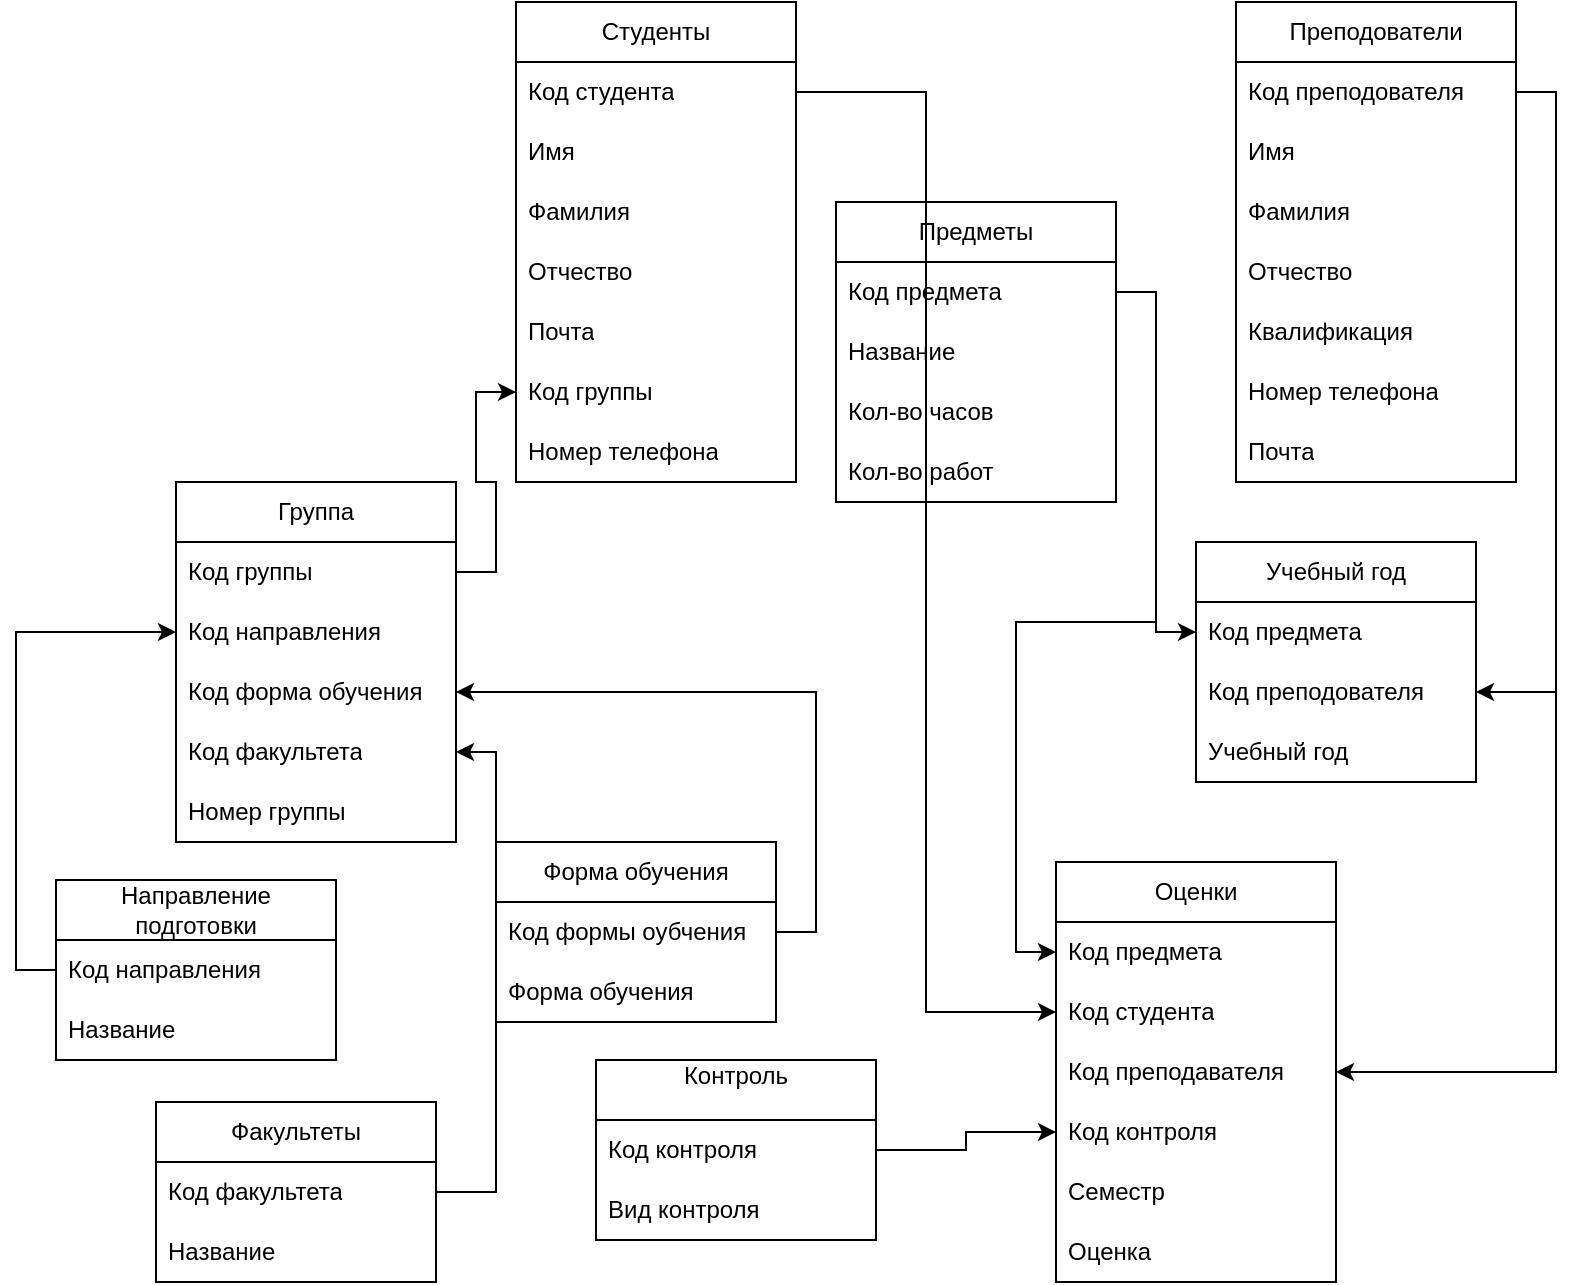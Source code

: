 <mxfile version="23.1.5" type="github">
  <diagram name="Страница — 1" id="KhfX4w6dHdzQ5DuQ-OHu">
    <mxGraphModel dx="2514" dy="902" grid="1" gridSize="10" guides="1" tooltips="1" connect="1" arrows="1" fold="1" page="1" pageScale="1" pageWidth="827" pageHeight="1169" math="0" shadow="0">
      <root>
        <mxCell id="0" />
        <mxCell id="1" parent="0" />
        <mxCell id="RtRxXjGeC-ad4y1X1mxg-2" value="Предметы" style="swimlane;fontStyle=0;childLayout=stackLayout;horizontal=1;startSize=30;horizontalStack=0;resizeParent=1;resizeParentMax=0;resizeLast=0;collapsible=1;marginBottom=0;whiteSpace=wrap;html=1;" vertex="1" parent="1">
          <mxGeometry x="410" y="110" width="140" height="150" as="geometry" />
        </mxCell>
        <mxCell id="RtRxXjGeC-ad4y1X1mxg-3" value="Код предмета" style="text;strokeColor=none;fillColor=none;align=left;verticalAlign=middle;spacingLeft=4;spacingRight=4;overflow=hidden;points=[[0,0.5],[1,0.5]];portConstraint=eastwest;rotatable=0;whiteSpace=wrap;html=1;" vertex="1" parent="RtRxXjGeC-ad4y1X1mxg-2">
          <mxGeometry y="30" width="140" height="30" as="geometry" />
        </mxCell>
        <mxCell id="RtRxXjGeC-ad4y1X1mxg-4" value="Название" style="text;strokeColor=none;fillColor=none;align=left;verticalAlign=middle;spacingLeft=4;spacingRight=4;overflow=hidden;points=[[0,0.5],[1,0.5]];portConstraint=eastwest;rotatable=0;whiteSpace=wrap;html=1;" vertex="1" parent="RtRxXjGeC-ad4y1X1mxg-2">
          <mxGeometry y="60" width="140" height="30" as="geometry" />
        </mxCell>
        <mxCell id="RtRxXjGeC-ad4y1X1mxg-5" value="Кол-во часов" style="text;strokeColor=none;fillColor=none;align=left;verticalAlign=middle;spacingLeft=4;spacingRight=4;overflow=hidden;points=[[0,0.5],[1,0.5]];portConstraint=eastwest;rotatable=0;whiteSpace=wrap;html=1;" vertex="1" parent="RtRxXjGeC-ad4y1X1mxg-2">
          <mxGeometry y="90" width="140" height="30" as="geometry" />
        </mxCell>
        <mxCell id="RtRxXjGeC-ad4y1X1mxg-6" value="Кол-во работ" style="text;strokeColor=none;fillColor=none;align=left;verticalAlign=middle;spacingLeft=4;spacingRight=4;overflow=hidden;points=[[0,0.5],[1,0.5]];portConstraint=eastwest;rotatable=0;whiteSpace=wrap;html=1;" vertex="1" parent="RtRxXjGeC-ad4y1X1mxg-2">
          <mxGeometry y="120" width="140" height="30" as="geometry" />
        </mxCell>
        <mxCell id="RtRxXjGeC-ad4y1X1mxg-8" value="Студенты" style="swimlane;fontStyle=0;childLayout=stackLayout;horizontal=1;startSize=30;horizontalStack=0;resizeParent=1;resizeParentMax=0;resizeLast=0;collapsible=1;marginBottom=0;whiteSpace=wrap;html=1;" vertex="1" parent="1">
          <mxGeometry x="250" y="10" width="140" height="240" as="geometry" />
        </mxCell>
        <mxCell id="RtRxXjGeC-ad4y1X1mxg-9" value="Код студента" style="text;strokeColor=none;fillColor=none;align=left;verticalAlign=middle;spacingLeft=4;spacingRight=4;overflow=hidden;points=[[0,0.5],[1,0.5]];portConstraint=eastwest;rotatable=0;whiteSpace=wrap;html=1;" vertex="1" parent="RtRxXjGeC-ad4y1X1mxg-8">
          <mxGeometry y="30" width="140" height="30" as="geometry" />
        </mxCell>
        <mxCell id="RtRxXjGeC-ad4y1X1mxg-10" value="Имя&lt;span style=&quot;white-space: pre;&quot;&gt;&#x9;&lt;/span&gt;" style="text;strokeColor=none;fillColor=none;align=left;verticalAlign=middle;spacingLeft=4;spacingRight=4;overflow=hidden;points=[[0,0.5],[1,0.5]];portConstraint=eastwest;rotatable=0;whiteSpace=wrap;html=1;" vertex="1" parent="RtRxXjGeC-ad4y1X1mxg-8">
          <mxGeometry y="60" width="140" height="30" as="geometry" />
        </mxCell>
        <mxCell id="RtRxXjGeC-ad4y1X1mxg-11" value="Фамилия" style="text;strokeColor=none;fillColor=none;align=left;verticalAlign=middle;spacingLeft=4;spacingRight=4;overflow=hidden;points=[[0,0.5],[1,0.5]];portConstraint=eastwest;rotatable=0;whiteSpace=wrap;html=1;" vertex="1" parent="RtRxXjGeC-ad4y1X1mxg-8">
          <mxGeometry y="90" width="140" height="30" as="geometry" />
        </mxCell>
        <mxCell id="RtRxXjGeC-ad4y1X1mxg-12" value="Отчество" style="text;strokeColor=none;fillColor=none;align=left;verticalAlign=middle;spacingLeft=4;spacingRight=4;overflow=hidden;points=[[0,0.5],[1,0.5]];portConstraint=eastwest;rotatable=0;whiteSpace=wrap;html=1;" vertex="1" parent="RtRxXjGeC-ad4y1X1mxg-8">
          <mxGeometry y="120" width="140" height="30" as="geometry" />
        </mxCell>
        <mxCell id="RtRxXjGeC-ad4y1X1mxg-15" value="Почта" style="text;strokeColor=none;fillColor=none;align=left;verticalAlign=middle;spacingLeft=4;spacingRight=4;overflow=hidden;points=[[0,0.5],[1,0.5]];portConstraint=eastwest;rotatable=0;whiteSpace=wrap;html=1;" vertex="1" parent="RtRxXjGeC-ad4y1X1mxg-8">
          <mxGeometry y="150" width="140" height="30" as="geometry" />
        </mxCell>
        <mxCell id="RtRxXjGeC-ad4y1X1mxg-13" value="Код группы" style="text;strokeColor=none;fillColor=none;align=left;verticalAlign=middle;spacingLeft=4;spacingRight=4;overflow=hidden;points=[[0,0.5],[1,0.5]];portConstraint=eastwest;rotatable=0;whiteSpace=wrap;html=1;" vertex="1" parent="RtRxXjGeC-ad4y1X1mxg-8">
          <mxGeometry y="180" width="140" height="30" as="geometry" />
        </mxCell>
        <mxCell id="RtRxXjGeC-ad4y1X1mxg-14" value="Номер телефона" style="text;strokeColor=none;fillColor=none;align=left;verticalAlign=middle;spacingLeft=4;spacingRight=4;overflow=hidden;points=[[0,0.5],[1,0.5]];portConstraint=eastwest;rotatable=0;whiteSpace=wrap;html=1;" vertex="1" parent="RtRxXjGeC-ad4y1X1mxg-8">
          <mxGeometry y="210" width="140" height="30" as="geometry" />
        </mxCell>
        <mxCell id="RtRxXjGeC-ad4y1X1mxg-18" value="Группа" style="swimlane;fontStyle=0;childLayout=stackLayout;horizontal=1;startSize=30;horizontalStack=0;resizeParent=1;resizeParentMax=0;resizeLast=0;collapsible=1;marginBottom=0;whiteSpace=wrap;html=1;" vertex="1" parent="1">
          <mxGeometry x="80" y="250" width="140" height="180" as="geometry" />
        </mxCell>
        <mxCell id="RtRxXjGeC-ad4y1X1mxg-19" value="Код группы" style="text;strokeColor=none;fillColor=none;align=left;verticalAlign=middle;spacingLeft=4;spacingRight=4;overflow=hidden;points=[[0,0.5],[1,0.5]];portConstraint=eastwest;rotatable=0;whiteSpace=wrap;html=1;" vertex="1" parent="RtRxXjGeC-ad4y1X1mxg-18">
          <mxGeometry y="30" width="140" height="30" as="geometry" />
        </mxCell>
        <mxCell id="RtRxXjGeC-ad4y1X1mxg-20" value="Код направления" style="text;strokeColor=none;fillColor=none;align=left;verticalAlign=middle;spacingLeft=4;spacingRight=4;overflow=hidden;points=[[0,0.5],[1,0.5]];portConstraint=eastwest;rotatable=0;whiteSpace=wrap;html=1;" vertex="1" parent="RtRxXjGeC-ad4y1X1mxg-18">
          <mxGeometry y="60" width="140" height="30" as="geometry" />
        </mxCell>
        <mxCell id="RtRxXjGeC-ad4y1X1mxg-22" value="Код форма обучения" style="text;strokeColor=none;fillColor=none;align=left;verticalAlign=middle;spacingLeft=4;spacingRight=4;overflow=hidden;points=[[0,0.5],[1,0.5]];portConstraint=eastwest;rotatable=0;whiteSpace=wrap;html=1;" vertex="1" parent="RtRxXjGeC-ad4y1X1mxg-18">
          <mxGeometry y="90" width="140" height="30" as="geometry" />
        </mxCell>
        <mxCell id="RtRxXjGeC-ad4y1X1mxg-23" value="Код факультета" style="text;strokeColor=none;fillColor=none;align=left;verticalAlign=middle;spacingLeft=4;spacingRight=4;overflow=hidden;points=[[0,0.5],[1,0.5]];portConstraint=eastwest;rotatable=0;whiteSpace=wrap;html=1;" vertex="1" parent="RtRxXjGeC-ad4y1X1mxg-18">
          <mxGeometry y="120" width="140" height="30" as="geometry" />
        </mxCell>
        <mxCell id="RtRxXjGeC-ad4y1X1mxg-21" value="Номер группы" style="text;strokeColor=none;fillColor=none;align=left;verticalAlign=middle;spacingLeft=4;spacingRight=4;overflow=hidden;points=[[0,0.5],[1,0.5]];portConstraint=eastwest;rotatable=0;whiteSpace=wrap;html=1;" vertex="1" parent="RtRxXjGeC-ad4y1X1mxg-18">
          <mxGeometry y="150" width="140" height="30" as="geometry" />
        </mxCell>
        <mxCell id="RtRxXjGeC-ad4y1X1mxg-24" value="Факультеты" style="swimlane;fontStyle=0;childLayout=stackLayout;horizontal=1;startSize=30;horizontalStack=0;resizeParent=1;resizeParentMax=0;resizeLast=0;collapsible=1;marginBottom=0;whiteSpace=wrap;html=1;" vertex="1" parent="1">
          <mxGeometry x="70" y="560" width="140" height="90" as="geometry" />
        </mxCell>
        <mxCell id="RtRxXjGeC-ad4y1X1mxg-25" value="Код факультета" style="text;strokeColor=none;fillColor=none;align=left;verticalAlign=middle;spacingLeft=4;spacingRight=4;overflow=hidden;points=[[0,0.5],[1,0.5]];portConstraint=eastwest;rotatable=0;whiteSpace=wrap;html=1;" vertex="1" parent="RtRxXjGeC-ad4y1X1mxg-24">
          <mxGeometry y="30" width="140" height="30" as="geometry" />
        </mxCell>
        <mxCell id="RtRxXjGeC-ad4y1X1mxg-26" value="Название" style="text;strokeColor=none;fillColor=none;align=left;verticalAlign=middle;spacingLeft=4;spacingRight=4;overflow=hidden;points=[[0,0.5],[1,0.5]];portConstraint=eastwest;rotatable=0;whiteSpace=wrap;html=1;" vertex="1" parent="RtRxXjGeC-ad4y1X1mxg-24">
          <mxGeometry y="60" width="140" height="30" as="geometry" />
        </mxCell>
        <mxCell id="RtRxXjGeC-ad4y1X1mxg-28" value="Форма обучения" style="swimlane;fontStyle=0;childLayout=stackLayout;horizontal=1;startSize=30;horizontalStack=0;resizeParent=1;resizeParentMax=0;resizeLast=0;collapsible=1;marginBottom=0;whiteSpace=wrap;html=1;" vertex="1" parent="1">
          <mxGeometry x="240" y="430" width="140" height="90" as="geometry" />
        </mxCell>
        <mxCell id="RtRxXjGeC-ad4y1X1mxg-29" value="Код формы оубчения" style="text;strokeColor=none;fillColor=none;align=left;verticalAlign=middle;spacingLeft=4;spacingRight=4;overflow=hidden;points=[[0,0.5],[1,0.5]];portConstraint=eastwest;rotatable=0;whiteSpace=wrap;html=1;" vertex="1" parent="RtRxXjGeC-ad4y1X1mxg-28">
          <mxGeometry y="30" width="140" height="30" as="geometry" />
        </mxCell>
        <mxCell id="RtRxXjGeC-ad4y1X1mxg-30" value="Форма обучения" style="text;strokeColor=none;fillColor=none;align=left;verticalAlign=middle;spacingLeft=4;spacingRight=4;overflow=hidden;points=[[0,0.5],[1,0.5]];portConstraint=eastwest;rotatable=0;whiteSpace=wrap;html=1;" vertex="1" parent="RtRxXjGeC-ad4y1X1mxg-28">
          <mxGeometry y="60" width="140" height="30" as="geometry" />
        </mxCell>
        <mxCell id="RtRxXjGeC-ad4y1X1mxg-32" value="Направление подготовки" style="swimlane;fontStyle=0;childLayout=stackLayout;horizontal=1;startSize=30;horizontalStack=0;resizeParent=1;resizeParentMax=0;resizeLast=0;collapsible=1;marginBottom=0;whiteSpace=wrap;html=1;" vertex="1" parent="1">
          <mxGeometry x="20" y="449" width="140" height="90" as="geometry" />
        </mxCell>
        <mxCell id="RtRxXjGeC-ad4y1X1mxg-33" value="Код направления" style="text;strokeColor=none;fillColor=none;align=left;verticalAlign=middle;spacingLeft=4;spacingRight=4;overflow=hidden;points=[[0,0.5],[1,0.5]];portConstraint=eastwest;rotatable=0;whiteSpace=wrap;html=1;" vertex="1" parent="RtRxXjGeC-ad4y1X1mxg-32">
          <mxGeometry y="30" width="140" height="30" as="geometry" />
        </mxCell>
        <mxCell id="RtRxXjGeC-ad4y1X1mxg-34" value="Название" style="text;strokeColor=none;fillColor=none;align=left;verticalAlign=middle;spacingLeft=4;spacingRight=4;overflow=hidden;points=[[0,0.5],[1,0.5]];portConstraint=eastwest;rotatable=0;whiteSpace=wrap;html=1;" vertex="1" parent="RtRxXjGeC-ad4y1X1mxg-32">
          <mxGeometry y="60" width="140" height="30" as="geometry" />
        </mxCell>
        <mxCell id="RtRxXjGeC-ad4y1X1mxg-40" value="Преподователи" style="swimlane;fontStyle=0;childLayout=stackLayout;horizontal=1;startSize=30;horizontalStack=0;resizeParent=1;resizeParentMax=0;resizeLast=0;collapsible=1;marginBottom=0;whiteSpace=wrap;html=1;" vertex="1" parent="1">
          <mxGeometry x="610" y="10" width="140" height="240" as="geometry" />
        </mxCell>
        <mxCell id="RtRxXjGeC-ad4y1X1mxg-41" value="Код преподователя" style="text;strokeColor=none;fillColor=none;align=left;verticalAlign=middle;spacingLeft=4;spacingRight=4;overflow=hidden;points=[[0,0.5],[1,0.5]];portConstraint=eastwest;rotatable=0;whiteSpace=wrap;html=1;" vertex="1" parent="RtRxXjGeC-ad4y1X1mxg-40">
          <mxGeometry y="30" width="140" height="30" as="geometry" />
        </mxCell>
        <mxCell id="RtRxXjGeC-ad4y1X1mxg-42" value="Имя&lt;span style=&quot;white-space: pre;&quot;&gt;&#x9;&lt;/span&gt;" style="text;strokeColor=none;fillColor=none;align=left;verticalAlign=middle;spacingLeft=4;spacingRight=4;overflow=hidden;points=[[0,0.5],[1,0.5]];portConstraint=eastwest;rotatable=0;whiteSpace=wrap;html=1;" vertex="1" parent="RtRxXjGeC-ad4y1X1mxg-40">
          <mxGeometry y="60" width="140" height="30" as="geometry" />
        </mxCell>
        <mxCell id="RtRxXjGeC-ad4y1X1mxg-43" value="Фамилия" style="text;strokeColor=none;fillColor=none;align=left;verticalAlign=middle;spacingLeft=4;spacingRight=4;overflow=hidden;points=[[0,0.5],[1,0.5]];portConstraint=eastwest;rotatable=0;whiteSpace=wrap;html=1;" vertex="1" parent="RtRxXjGeC-ad4y1X1mxg-40">
          <mxGeometry y="90" width="140" height="30" as="geometry" />
        </mxCell>
        <mxCell id="RtRxXjGeC-ad4y1X1mxg-44" value="Отчество" style="text;strokeColor=none;fillColor=none;align=left;verticalAlign=middle;spacingLeft=4;spacingRight=4;overflow=hidden;points=[[0,0.5],[1,0.5]];portConstraint=eastwest;rotatable=0;whiteSpace=wrap;html=1;" vertex="1" parent="RtRxXjGeC-ad4y1X1mxg-40">
          <mxGeometry y="120" width="140" height="30" as="geometry" />
        </mxCell>
        <mxCell id="RtRxXjGeC-ad4y1X1mxg-45" value="Квалификация" style="text;strokeColor=none;fillColor=none;align=left;verticalAlign=middle;spacingLeft=4;spacingRight=4;overflow=hidden;points=[[0,0.5],[1,0.5]];portConstraint=eastwest;rotatable=0;whiteSpace=wrap;html=1;" vertex="1" parent="RtRxXjGeC-ad4y1X1mxg-40">
          <mxGeometry y="150" width="140" height="30" as="geometry" />
        </mxCell>
        <mxCell id="RtRxXjGeC-ad4y1X1mxg-46" value="Номер телефона" style="text;strokeColor=none;fillColor=none;align=left;verticalAlign=middle;spacingLeft=4;spacingRight=4;overflow=hidden;points=[[0,0.5],[1,0.5]];portConstraint=eastwest;rotatable=0;whiteSpace=wrap;html=1;" vertex="1" parent="RtRxXjGeC-ad4y1X1mxg-40">
          <mxGeometry y="180" width="140" height="30" as="geometry" />
        </mxCell>
        <mxCell id="RtRxXjGeC-ad4y1X1mxg-47" value="Почта" style="text;strokeColor=none;fillColor=none;align=left;verticalAlign=middle;spacingLeft=4;spacingRight=4;overflow=hidden;points=[[0,0.5],[1,0.5]];portConstraint=eastwest;rotatable=0;whiteSpace=wrap;html=1;" vertex="1" parent="RtRxXjGeC-ad4y1X1mxg-40">
          <mxGeometry y="210" width="140" height="30" as="geometry" />
        </mxCell>
        <mxCell id="RtRxXjGeC-ad4y1X1mxg-48" value="Контроль&lt;div&gt;&lt;br/&gt;&lt;/div&gt;" style="swimlane;fontStyle=0;childLayout=stackLayout;horizontal=1;startSize=30;horizontalStack=0;resizeParent=1;resizeParentMax=0;resizeLast=0;collapsible=1;marginBottom=0;whiteSpace=wrap;html=1;" vertex="1" parent="1">
          <mxGeometry x="290" y="539" width="140" height="90" as="geometry" />
        </mxCell>
        <mxCell id="RtRxXjGeC-ad4y1X1mxg-49" value="Код контроля" style="text;strokeColor=none;fillColor=none;align=left;verticalAlign=middle;spacingLeft=4;spacingRight=4;overflow=hidden;points=[[0,0.5],[1,0.5]];portConstraint=eastwest;rotatable=0;whiteSpace=wrap;html=1;" vertex="1" parent="RtRxXjGeC-ad4y1X1mxg-48">
          <mxGeometry y="30" width="140" height="30" as="geometry" />
        </mxCell>
        <mxCell id="RtRxXjGeC-ad4y1X1mxg-50" value="Вид контроля" style="text;strokeColor=none;fillColor=none;align=left;verticalAlign=middle;spacingLeft=4;spacingRight=4;overflow=hidden;points=[[0,0.5],[1,0.5]];portConstraint=eastwest;rotatable=0;whiteSpace=wrap;html=1;" vertex="1" parent="RtRxXjGeC-ad4y1X1mxg-48">
          <mxGeometry y="60" width="140" height="30" as="geometry" />
        </mxCell>
        <mxCell id="RtRxXjGeC-ad4y1X1mxg-52" value="Оценки" style="swimlane;fontStyle=0;childLayout=stackLayout;horizontal=1;startSize=30;horizontalStack=0;resizeParent=1;resizeParentMax=0;resizeLast=0;collapsible=1;marginBottom=0;whiteSpace=wrap;html=1;" vertex="1" parent="1">
          <mxGeometry x="520" y="440" width="140" height="210" as="geometry" />
        </mxCell>
        <mxCell id="RtRxXjGeC-ad4y1X1mxg-53" value="Код предмета" style="text;strokeColor=none;fillColor=none;align=left;verticalAlign=middle;spacingLeft=4;spacingRight=4;overflow=hidden;points=[[0,0.5],[1,0.5]];portConstraint=eastwest;rotatable=0;whiteSpace=wrap;html=1;" vertex="1" parent="RtRxXjGeC-ad4y1X1mxg-52">
          <mxGeometry y="30" width="140" height="30" as="geometry" />
        </mxCell>
        <mxCell id="RtRxXjGeC-ad4y1X1mxg-54" value="Код студента" style="text;strokeColor=none;fillColor=none;align=left;verticalAlign=middle;spacingLeft=4;spacingRight=4;overflow=hidden;points=[[0,0.5],[1,0.5]];portConstraint=eastwest;rotatable=0;whiteSpace=wrap;html=1;" vertex="1" parent="RtRxXjGeC-ad4y1X1mxg-52">
          <mxGeometry y="60" width="140" height="30" as="geometry" />
        </mxCell>
        <mxCell id="RtRxXjGeC-ad4y1X1mxg-55" value="Код преподавателя" style="text;strokeColor=none;fillColor=none;align=left;verticalAlign=middle;spacingLeft=4;spacingRight=4;overflow=hidden;points=[[0,0.5],[1,0.5]];portConstraint=eastwest;rotatable=0;whiteSpace=wrap;html=1;" vertex="1" parent="RtRxXjGeC-ad4y1X1mxg-52">
          <mxGeometry y="90" width="140" height="30" as="geometry" />
        </mxCell>
        <mxCell id="RtRxXjGeC-ad4y1X1mxg-56" value="Код контроля" style="text;strokeColor=none;fillColor=none;align=left;verticalAlign=middle;spacingLeft=4;spacingRight=4;overflow=hidden;points=[[0,0.5],[1,0.5]];portConstraint=eastwest;rotatable=0;whiteSpace=wrap;html=1;" vertex="1" parent="RtRxXjGeC-ad4y1X1mxg-52">
          <mxGeometry y="120" width="140" height="30" as="geometry" />
        </mxCell>
        <mxCell id="RtRxXjGeC-ad4y1X1mxg-57" value="Семестр" style="text;strokeColor=none;fillColor=none;align=left;verticalAlign=middle;spacingLeft=4;spacingRight=4;overflow=hidden;points=[[0,0.5],[1,0.5]];portConstraint=eastwest;rotatable=0;whiteSpace=wrap;html=1;" vertex="1" parent="RtRxXjGeC-ad4y1X1mxg-52">
          <mxGeometry y="150" width="140" height="30" as="geometry" />
        </mxCell>
        <mxCell id="RtRxXjGeC-ad4y1X1mxg-68" value="Оценка" style="text;strokeColor=none;fillColor=none;align=left;verticalAlign=middle;spacingLeft=4;spacingRight=4;overflow=hidden;points=[[0,0.5],[1,0.5]];portConstraint=eastwest;rotatable=0;whiteSpace=wrap;html=1;" vertex="1" parent="RtRxXjGeC-ad4y1X1mxg-52">
          <mxGeometry y="180" width="140" height="30" as="geometry" />
        </mxCell>
        <mxCell id="RtRxXjGeC-ad4y1X1mxg-58" value="Учебный год" style="swimlane;fontStyle=0;childLayout=stackLayout;horizontal=1;startSize=30;horizontalStack=0;resizeParent=1;resizeParentMax=0;resizeLast=0;collapsible=1;marginBottom=0;whiteSpace=wrap;html=1;" vertex="1" parent="1">
          <mxGeometry x="590" y="280" width="140" height="120" as="geometry" />
        </mxCell>
        <mxCell id="RtRxXjGeC-ad4y1X1mxg-59" value="Код предмета" style="text;strokeColor=none;fillColor=none;align=left;verticalAlign=middle;spacingLeft=4;spacingRight=4;overflow=hidden;points=[[0,0.5],[1,0.5]];portConstraint=eastwest;rotatable=0;whiteSpace=wrap;html=1;" vertex="1" parent="RtRxXjGeC-ad4y1X1mxg-58">
          <mxGeometry y="30" width="140" height="30" as="geometry" />
        </mxCell>
        <mxCell id="RtRxXjGeC-ad4y1X1mxg-60" value="Код преподователя" style="text;strokeColor=none;fillColor=none;align=left;verticalAlign=middle;spacingLeft=4;spacingRight=4;overflow=hidden;points=[[0,0.5],[1,0.5]];portConstraint=eastwest;rotatable=0;whiteSpace=wrap;html=1;" vertex="1" parent="RtRxXjGeC-ad4y1X1mxg-58">
          <mxGeometry y="60" width="140" height="30" as="geometry" />
        </mxCell>
        <mxCell id="RtRxXjGeC-ad4y1X1mxg-61" value="Учебный год" style="text;strokeColor=none;fillColor=none;align=left;verticalAlign=middle;spacingLeft=4;spacingRight=4;overflow=hidden;points=[[0,0.5],[1,0.5]];portConstraint=eastwest;rotatable=0;whiteSpace=wrap;html=1;" vertex="1" parent="RtRxXjGeC-ad4y1X1mxg-58">
          <mxGeometry y="90" width="140" height="30" as="geometry" />
        </mxCell>
        <mxCell id="RtRxXjGeC-ad4y1X1mxg-69" style="edgeStyle=orthogonalEdgeStyle;rounded=0;orthogonalLoop=1;jettySize=auto;html=1;exitX=1;exitY=0.5;exitDx=0;exitDy=0;entryX=1;entryY=0.5;entryDx=0;entryDy=0;" edge="1" parent="1" source="RtRxXjGeC-ad4y1X1mxg-29" target="RtRxXjGeC-ad4y1X1mxg-22">
          <mxGeometry relative="1" as="geometry" />
        </mxCell>
        <mxCell id="RtRxXjGeC-ad4y1X1mxg-71" style="edgeStyle=orthogonalEdgeStyle;rounded=0;orthogonalLoop=1;jettySize=auto;html=1;exitX=1;exitY=0.5;exitDx=0;exitDy=0;entryX=1;entryY=0.5;entryDx=0;entryDy=0;" edge="1" parent="1" source="RtRxXjGeC-ad4y1X1mxg-25" target="RtRxXjGeC-ad4y1X1mxg-23">
          <mxGeometry relative="1" as="geometry" />
        </mxCell>
        <mxCell id="RtRxXjGeC-ad4y1X1mxg-72" style="edgeStyle=orthogonalEdgeStyle;rounded=0;orthogonalLoop=1;jettySize=auto;html=1;exitX=0;exitY=0.5;exitDx=0;exitDy=0;entryX=0;entryY=0.5;entryDx=0;entryDy=0;" edge="1" parent="1" source="RtRxXjGeC-ad4y1X1mxg-33" target="RtRxXjGeC-ad4y1X1mxg-20">
          <mxGeometry relative="1" as="geometry" />
        </mxCell>
        <mxCell id="RtRxXjGeC-ad4y1X1mxg-73" style="edgeStyle=orthogonalEdgeStyle;rounded=0;orthogonalLoop=1;jettySize=auto;html=1;exitX=1;exitY=0.5;exitDx=0;exitDy=0;entryX=0;entryY=0.5;entryDx=0;entryDy=0;" edge="1" parent="1" source="RtRxXjGeC-ad4y1X1mxg-19" target="RtRxXjGeC-ad4y1X1mxg-13">
          <mxGeometry relative="1" as="geometry" />
        </mxCell>
        <mxCell id="RtRxXjGeC-ad4y1X1mxg-74" style="edgeStyle=orthogonalEdgeStyle;rounded=0;orthogonalLoop=1;jettySize=auto;html=1;exitX=1;exitY=0.5;exitDx=0;exitDy=0;entryX=0;entryY=0.5;entryDx=0;entryDy=0;" edge="1" parent="1" source="RtRxXjGeC-ad4y1X1mxg-9" target="RtRxXjGeC-ad4y1X1mxg-54">
          <mxGeometry relative="1" as="geometry" />
        </mxCell>
        <mxCell id="RtRxXjGeC-ad4y1X1mxg-75" style="edgeStyle=orthogonalEdgeStyle;rounded=0;orthogonalLoop=1;jettySize=auto;html=1;exitX=1;exitY=0.5;exitDx=0;exitDy=0;entryX=0;entryY=0.5;entryDx=0;entryDy=0;" edge="1" parent="1" source="RtRxXjGeC-ad4y1X1mxg-3" target="RtRxXjGeC-ad4y1X1mxg-53">
          <mxGeometry relative="1" as="geometry" />
        </mxCell>
        <mxCell id="RtRxXjGeC-ad4y1X1mxg-76" style="edgeStyle=orthogonalEdgeStyle;rounded=0;orthogonalLoop=1;jettySize=auto;html=1;exitX=1;exitY=0.5;exitDx=0;exitDy=0;entryX=1;entryY=0.5;entryDx=0;entryDy=0;" edge="1" parent="1" source="RtRxXjGeC-ad4y1X1mxg-41" target="RtRxXjGeC-ad4y1X1mxg-60">
          <mxGeometry relative="1" as="geometry" />
        </mxCell>
        <mxCell id="RtRxXjGeC-ad4y1X1mxg-77" style="edgeStyle=orthogonalEdgeStyle;rounded=0;orthogonalLoop=1;jettySize=auto;html=1;exitX=1;exitY=0.5;exitDx=0;exitDy=0;entryX=0;entryY=0.5;entryDx=0;entryDy=0;" edge="1" parent="1" source="RtRxXjGeC-ad4y1X1mxg-3" target="RtRxXjGeC-ad4y1X1mxg-59">
          <mxGeometry relative="1" as="geometry" />
        </mxCell>
        <mxCell id="RtRxXjGeC-ad4y1X1mxg-78" style="edgeStyle=orthogonalEdgeStyle;rounded=0;orthogonalLoop=1;jettySize=auto;html=1;exitX=1;exitY=0.5;exitDx=0;exitDy=0;entryX=1;entryY=0.5;entryDx=0;entryDy=0;" edge="1" parent="1" source="RtRxXjGeC-ad4y1X1mxg-41" target="RtRxXjGeC-ad4y1X1mxg-55">
          <mxGeometry relative="1" as="geometry" />
        </mxCell>
        <mxCell id="RtRxXjGeC-ad4y1X1mxg-79" style="edgeStyle=orthogonalEdgeStyle;rounded=0;orthogonalLoop=1;jettySize=auto;html=1;exitX=1;exitY=0.5;exitDx=0;exitDy=0;entryX=0;entryY=0.5;entryDx=0;entryDy=0;" edge="1" parent="1" source="RtRxXjGeC-ad4y1X1mxg-49" target="RtRxXjGeC-ad4y1X1mxg-56">
          <mxGeometry relative="1" as="geometry" />
        </mxCell>
      </root>
    </mxGraphModel>
  </diagram>
</mxfile>
